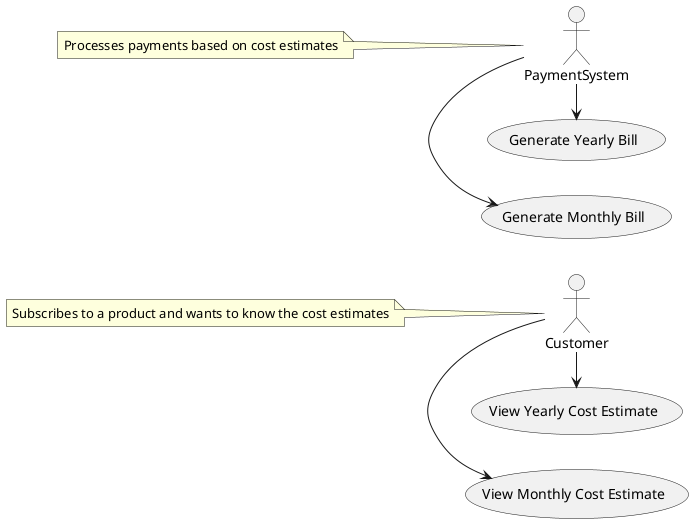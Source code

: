 @startuml
'https://plantuml.com/use-case-diagram

left to right direction

actor Customer
actor PaymentSystem

note left of Customer : Subscribes to a product and wants to know the cost estimates
note left of PaymentSystem : Processes payments based on cost estimates

Customer -> (View Monthly Cost Estimate)
Customer -> (View Yearly Cost Estimate)
PaymentSystem -> (Generate Monthly Bill)
PaymentSystem -> (Generate Yearly Bill)
@enduml